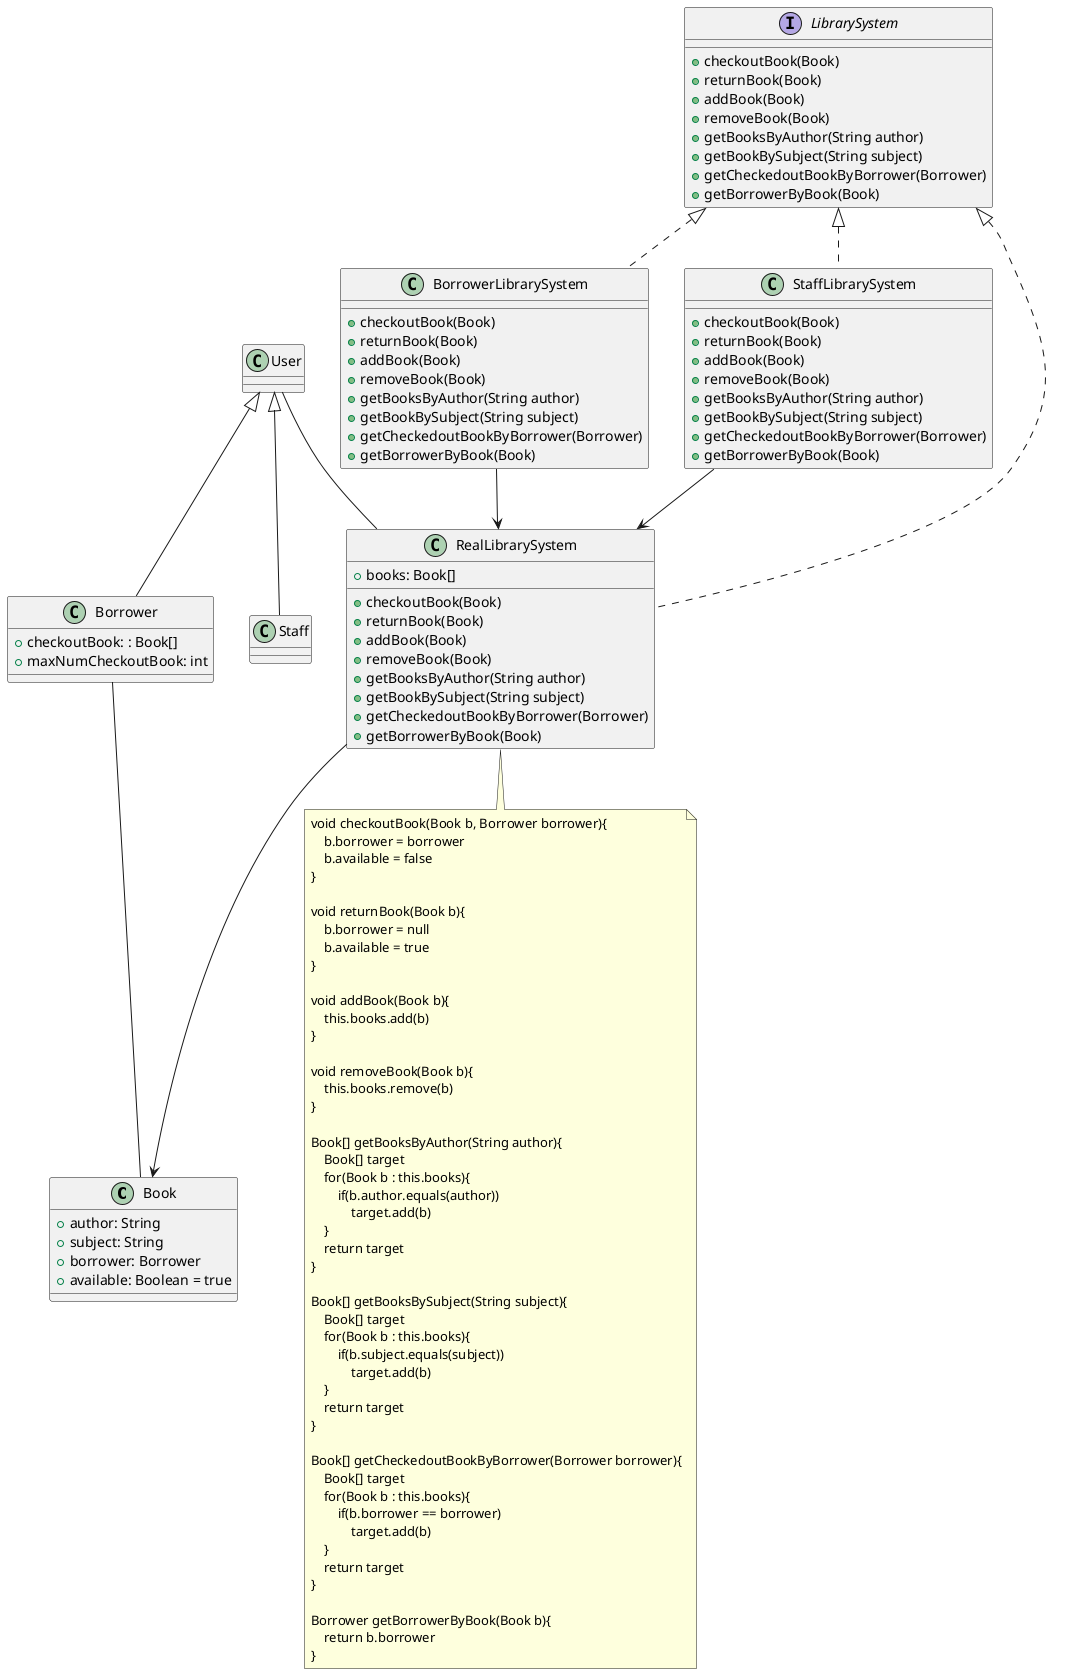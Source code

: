 @startuml step2

class Book{
    + author: String
    + subject: String
    + borrower: Borrower
    + available: Boolean = true
}

class User{

}

together{
    class Staff{

    }

    class Borrower{
        + checkoutBook: : Book[]
        + maxNumCheckoutBook: int
    }
}

User <|-- Staff
User <|-- Borrower

interface LibrarySystem{
    + checkoutBook(Book)
    + returnBook(Book)
    + addBook(Book)
    + removeBook(Book)
    + getBooksByAuthor(String author)
    + getBookBySubject(String subject)
    + getCheckedoutBookByBorrower(Borrower)
    + getBorrowerByBook(Book)
}

together{
    class RealLibrarySystem{
        + books: Book[]
        + checkoutBook(Book)
        + returnBook(Book)
        + addBook(Book)
        + removeBook(Book)
        + getBooksByAuthor(String author)
        + getBookBySubject(String subject)
        + getCheckedoutBookByBorrower(Borrower)
        + getBorrowerByBook(Book)
    }

    class StaffLibrarySystem{
        + checkoutBook(Book)
        + returnBook(Book)
        + addBook(Book)
        + removeBook(Book)
        + getBooksByAuthor(String author)
        + getBookBySubject(String subject)
        + getCheckedoutBookByBorrower(Borrower)
        + getBorrowerByBook(Book)
    }

    class BorrowerLibrarySystem{
        + checkoutBook(Book)
        + returnBook(Book)
        + addBook(Book)
        + removeBook(Book)
        + getBooksByAuthor(String author)
        + getBookBySubject(String subject)
        + getCheckedoutBookByBorrower(Borrower)
        + getBorrowerByBook(Book)
    }
}

LibrarySystem <|.. RealLibrarySystem
LibrarySystem <|.. StaffLibrarySystem
LibrarySystem <|.. BorrowerLibrarySystem
User -- RealLibrarySystem

note bottom of RealLibrarySystem
void checkoutBook(Book b, Borrower borrower){
    b.borrower = borrower
    b.available = false
}

void returnBook(Book b){
    b.borrower = null
    b.available = true
}

void addBook(Book b){
    this.books.add(b)
}

void removeBook(Book b){
    this.books.remove(b)
}

Book[] getBooksByAuthor(String author){
    Book[] target
    for(Book b : this.books){
        if(b.author.equals(author))
            target.add(b)
    }
    return target
}

Book[] getBooksBySubject(String subject){
    Book[] target
    for(Book b : this.books){
        if(b.subject.equals(subject))
            target.add(b)
    }
    return target
}

Book[] getCheckedoutBookByBorrower(Borrower borrower){
    Book[] target
    for(Book b : this.books){
        if(b.borrower == borrower)
            target.add(b)
    }
    return target
}

Borrower getBorrowerByBook(Book b){
    return b.borrower
}
end note

StaffLibrarySystem --> RealLibrarySystem
BorrowerLibrarySystem --> RealLibrarySystem
RealLibrarySystem --> Book
Borrower -- Book

@enduml
